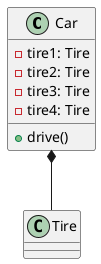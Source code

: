 @startuml 演習3-4
class Car {
  -tire1: Tire
  -tire2: Tire
  -tire3: Tire
  -tire4: Tire
  +drive()
}

class Tire

Car *-- Tire
@enduml
